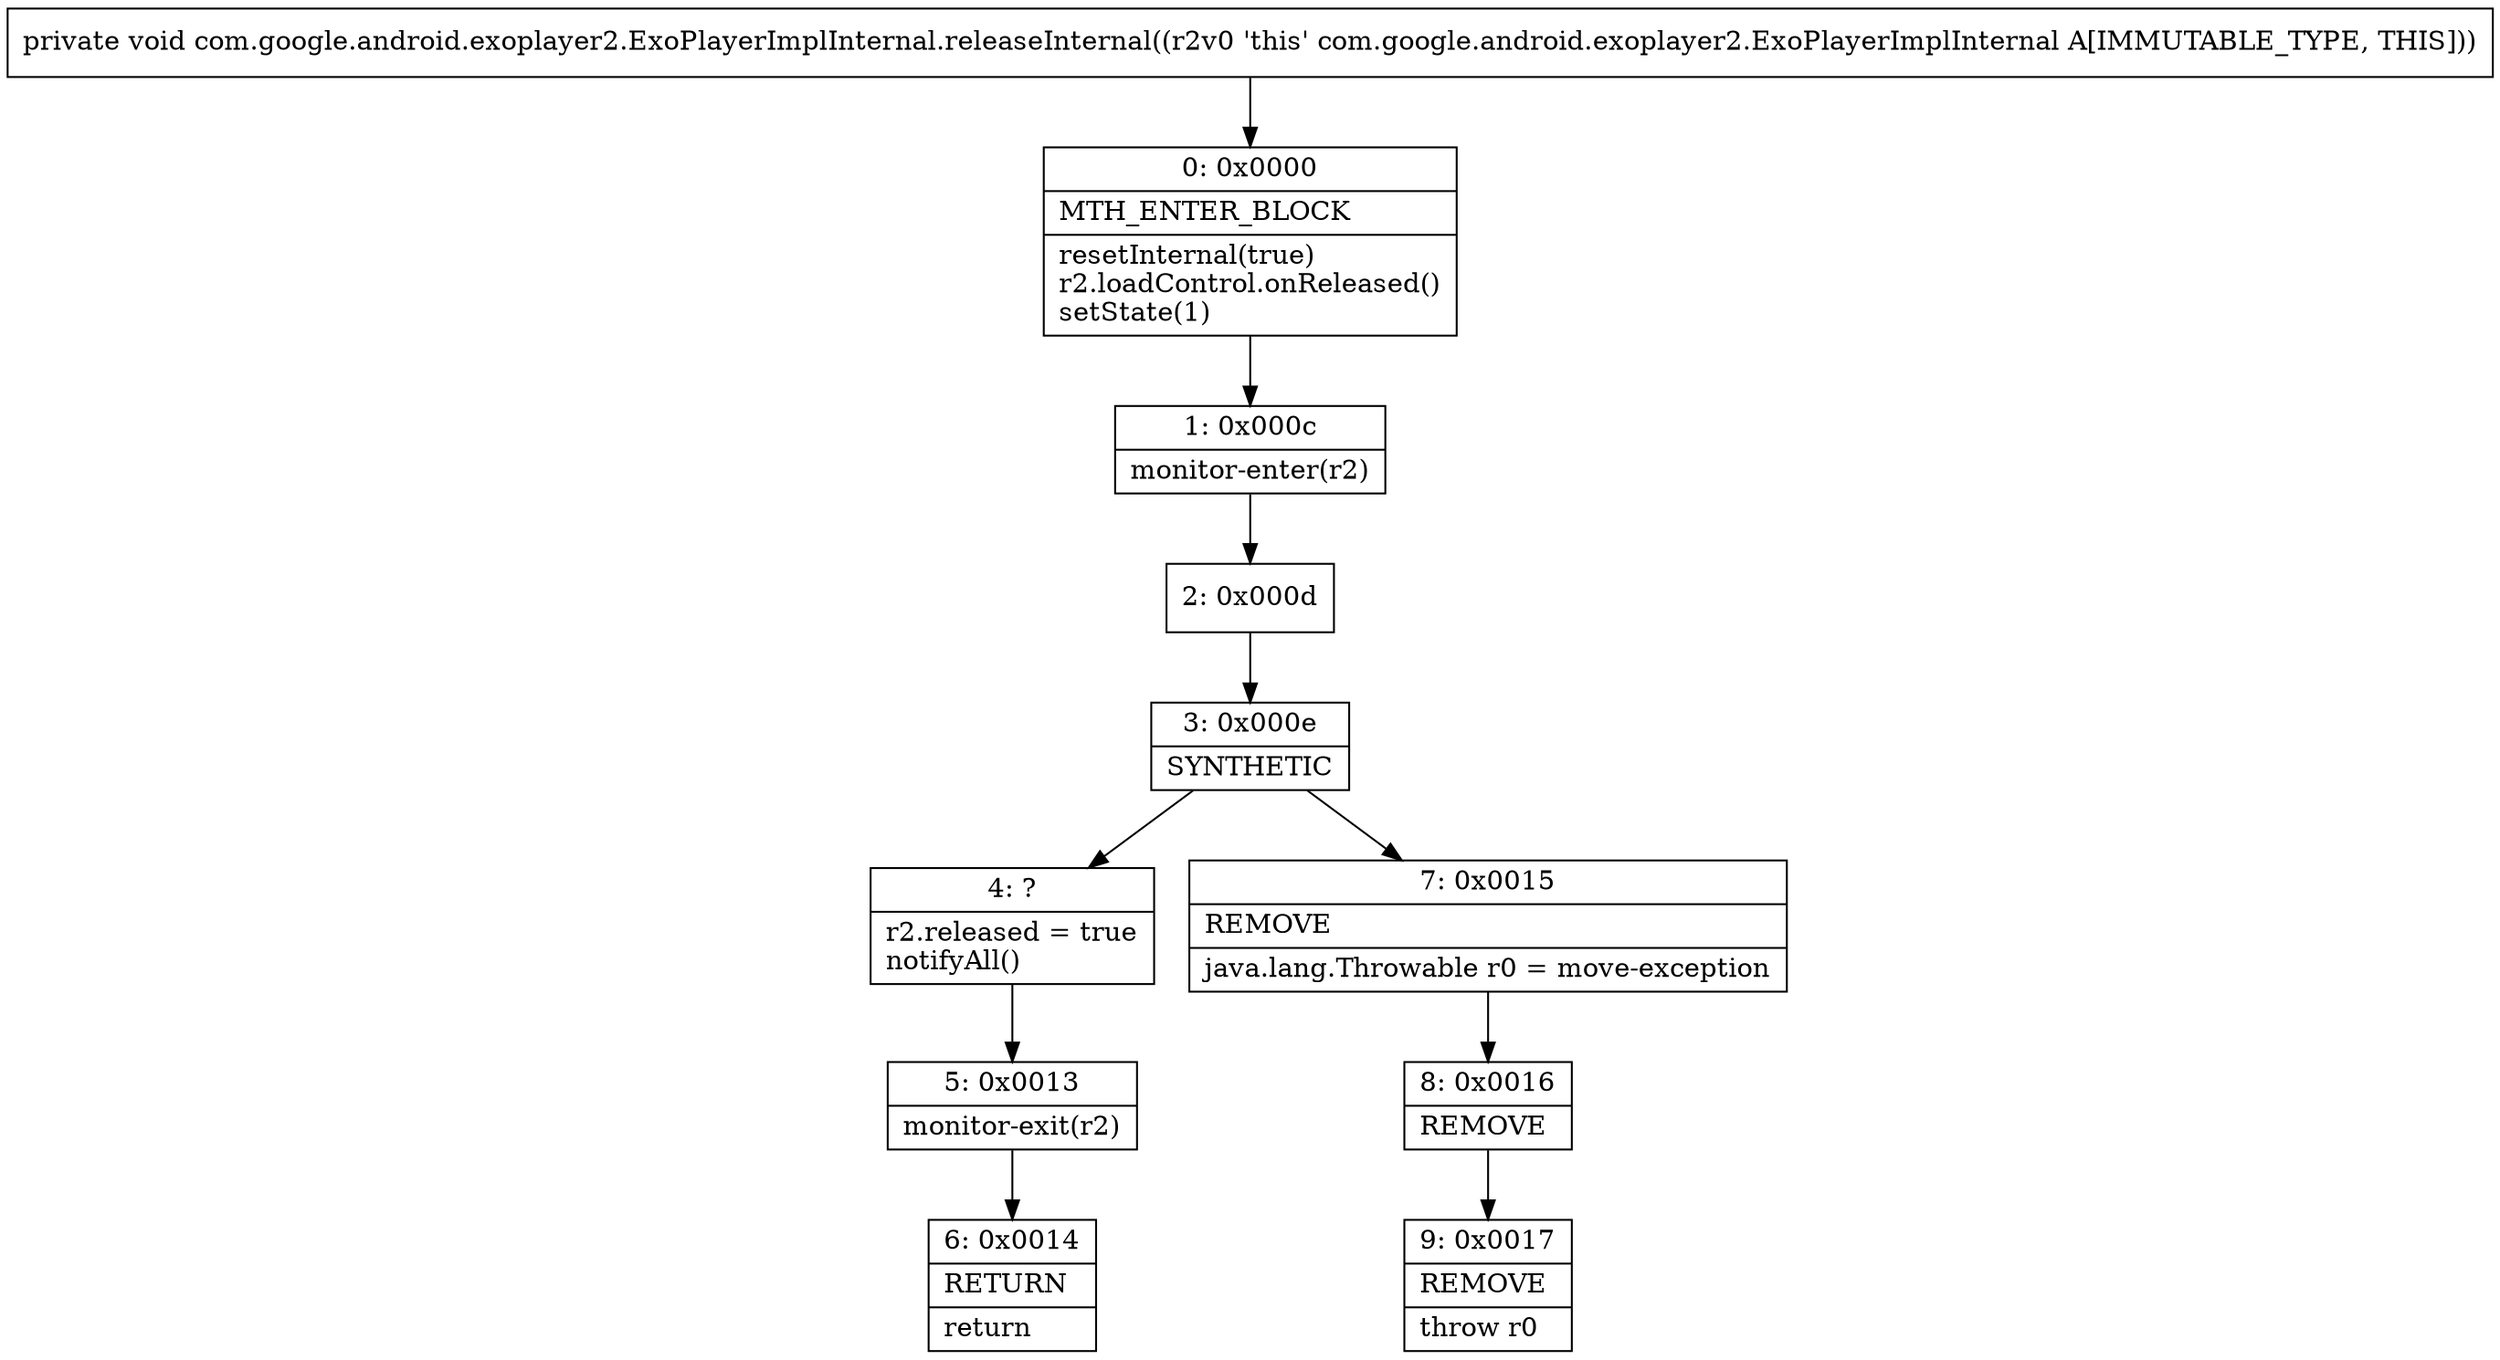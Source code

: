digraph "CFG forcom.google.android.exoplayer2.ExoPlayerImplInternal.releaseInternal()V" {
Node_0 [shape=record,label="{0\:\ 0x0000|MTH_ENTER_BLOCK\l|resetInternal(true)\lr2.loadControl.onReleased()\lsetState(1)\l}"];
Node_1 [shape=record,label="{1\:\ 0x000c|monitor\-enter(r2)\l}"];
Node_2 [shape=record,label="{2\:\ 0x000d}"];
Node_3 [shape=record,label="{3\:\ 0x000e|SYNTHETIC\l}"];
Node_4 [shape=record,label="{4\:\ ?|r2.released = true\lnotifyAll()\l}"];
Node_5 [shape=record,label="{5\:\ 0x0013|monitor\-exit(r2)\l}"];
Node_6 [shape=record,label="{6\:\ 0x0014|RETURN\l|return\l}"];
Node_7 [shape=record,label="{7\:\ 0x0015|REMOVE\l|java.lang.Throwable r0 = move\-exception\l}"];
Node_8 [shape=record,label="{8\:\ 0x0016|REMOVE\l}"];
Node_9 [shape=record,label="{9\:\ 0x0017|REMOVE\l|throw r0\l}"];
MethodNode[shape=record,label="{private void com.google.android.exoplayer2.ExoPlayerImplInternal.releaseInternal((r2v0 'this' com.google.android.exoplayer2.ExoPlayerImplInternal A[IMMUTABLE_TYPE, THIS])) }"];
MethodNode -> Node_0;
Node_0 -> Node_1;
Node_1 -> Node_2;
Node_2 -> Node_3;
Node_3 -> Node_4;
Node_3 -> Node_7;
Node_4 -> Node_5;
Node_5 -> Node_6;
Node_7 -> Node_8;
Node_8 -> Node_9;
}

